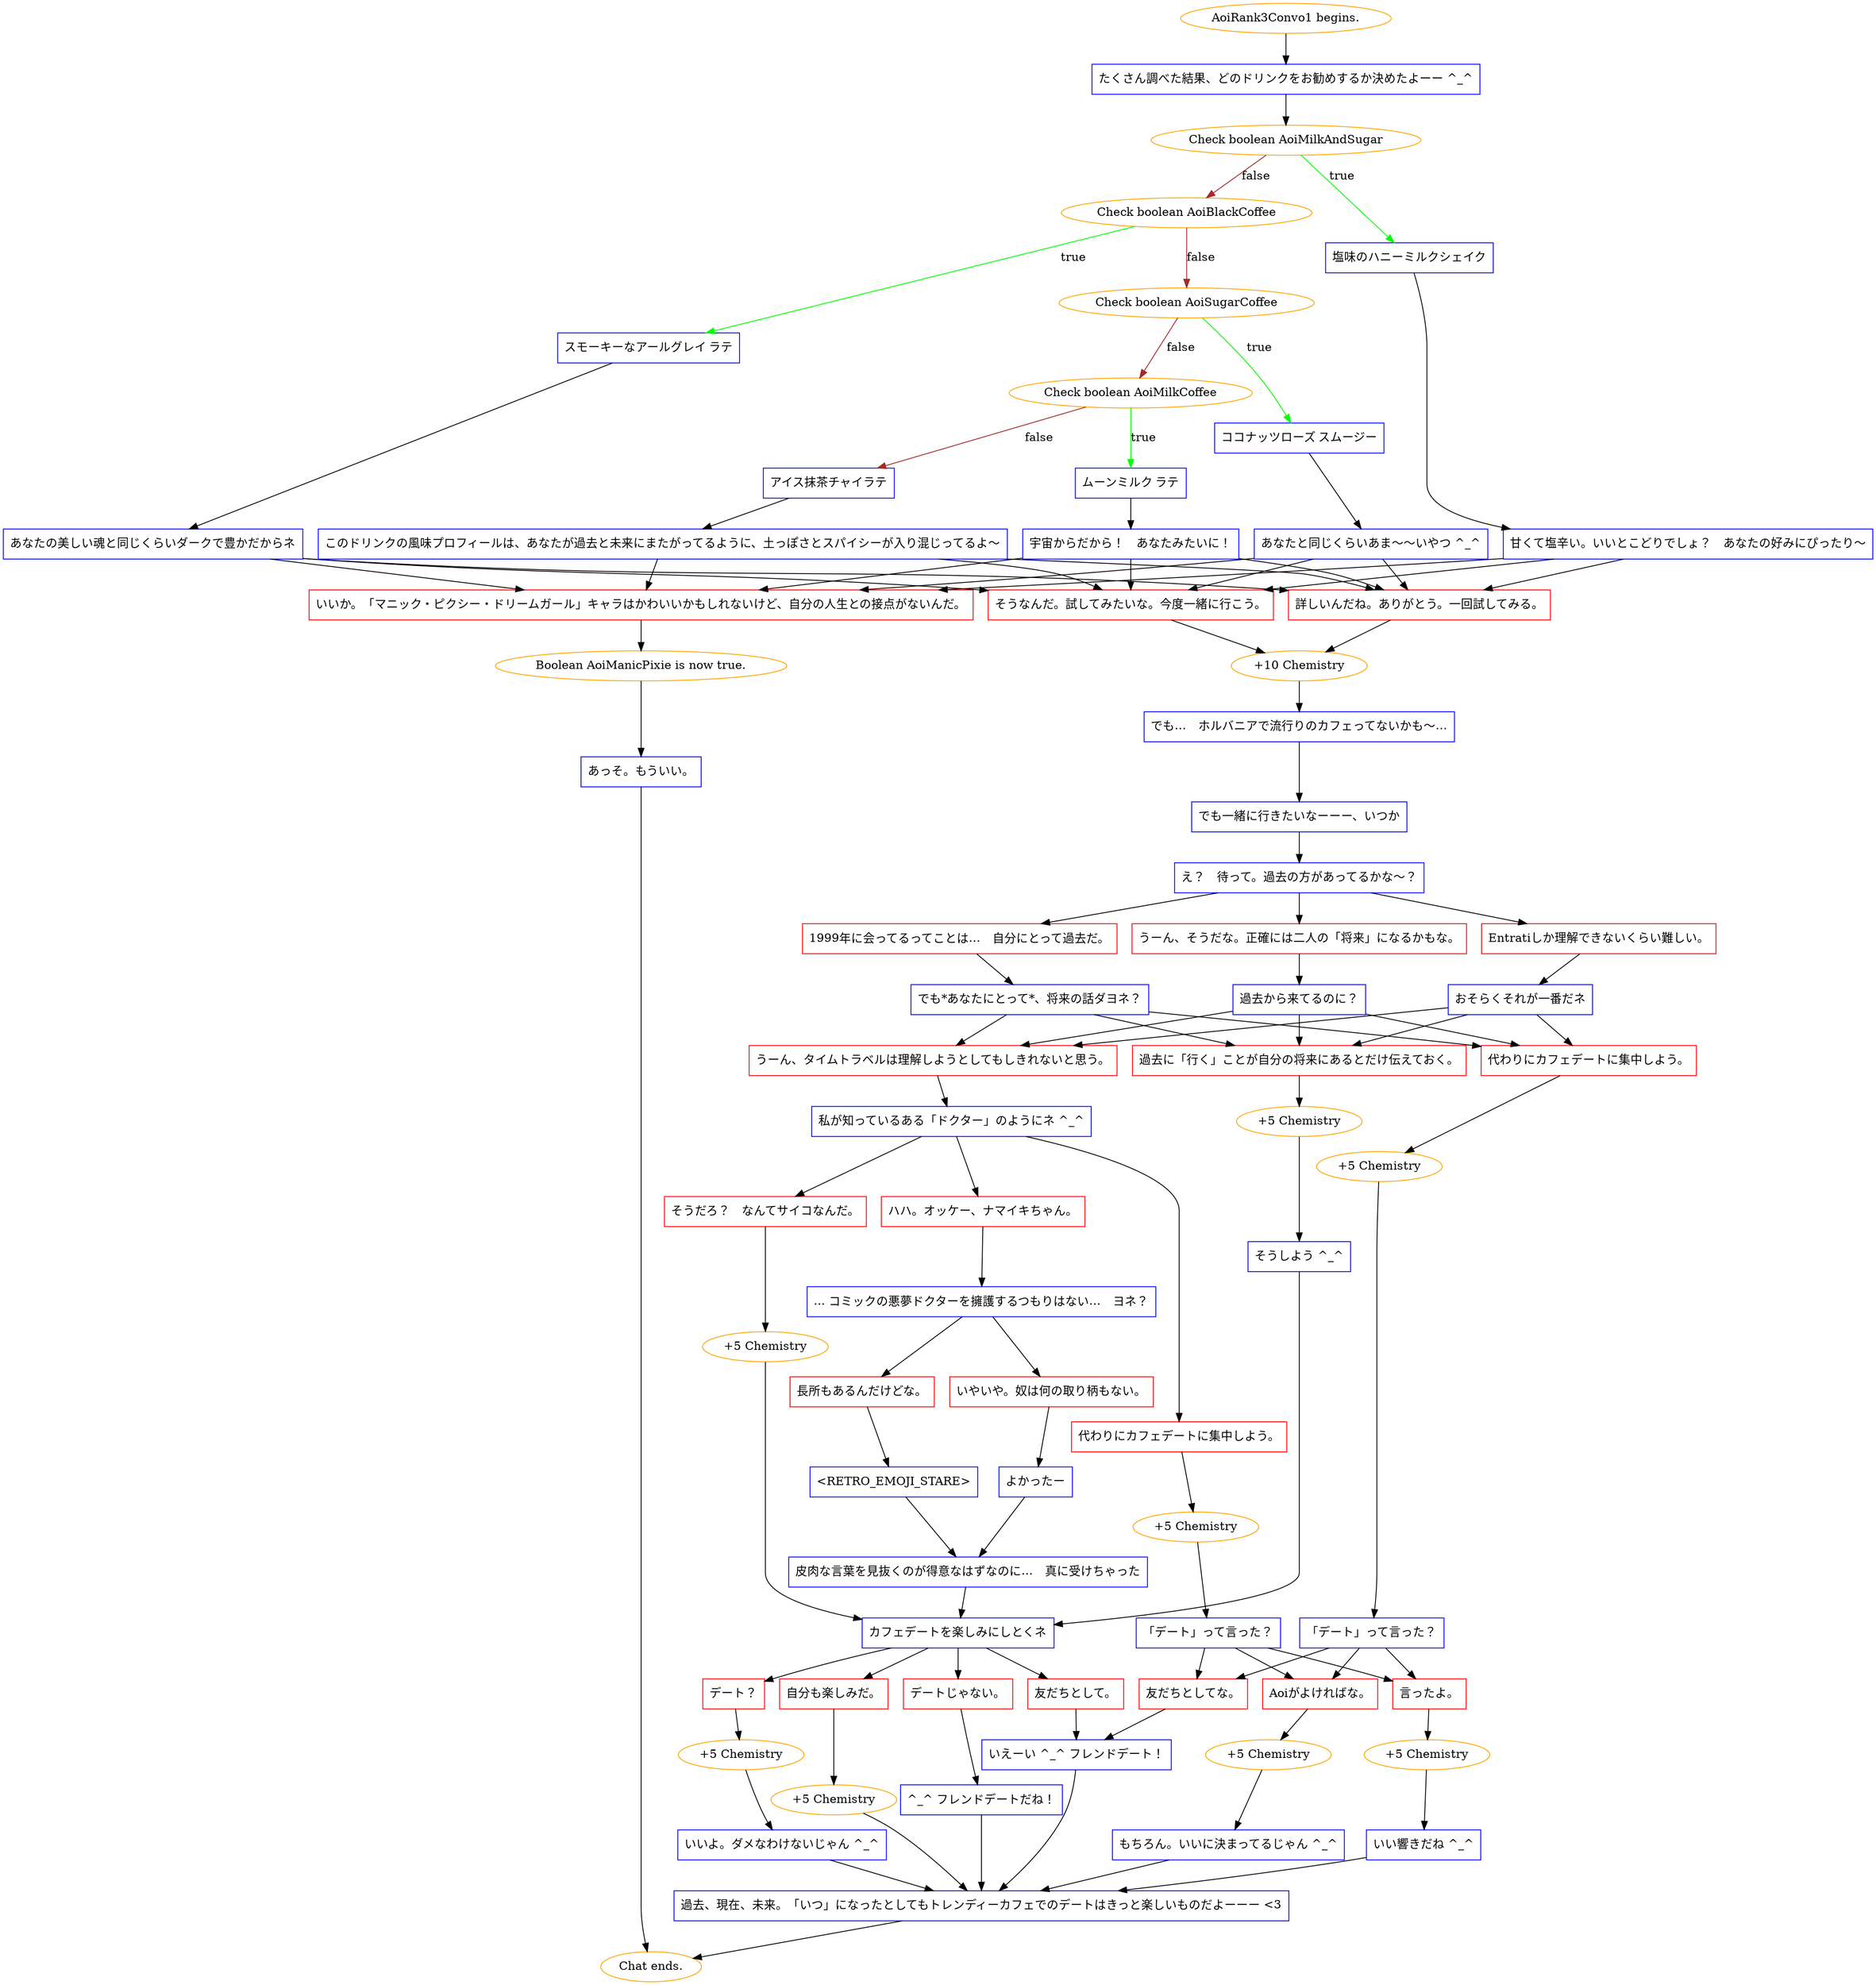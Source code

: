 digraph {
	"AoiRank3Convo1 begins." [color=orange];
		"AoiRank3Convo1 begins." -> j2874413317;
	j2874413317 [label="たくさん調べた結果、どのドリンクをお勧めするか決めたよーー ^_^",shape=box,color=blue];
		j2874413317 -> j2832275836;
	j2832275836 [label="Check boolean AoiMilkAndSugar",color=orange];
		j2832275836 -> j1369356236 [label=true,color=green];
		j2832275836 -> j2244232038 [label=false,color=brown];
	j1369356236 [label="塩味のハニーミルクシェイク",shape=box,color=blue];
		j1369356236 -> j3260988708;
	j2244232038 [label="Check boolean AoiBlackCoffee",color=orange];
		j2244232038 -> j1254031938 [label=true,color=green];
		j2244232038 -> j358257648 [label=false,color=brown];
	j3260988708 [label="甘くて塩辛い。いいとこどりでしょ？　あなたの好みにぴったり～",shape=box,color=blue];
		j3260988708 -> j4079239763;
		j3260988708 -> j1294460553;
		j3260988708 -> j2940802176;
	j1254031938 [label="スモーキーなアールグレイ ラテ",shape=box,color=blue];
		j1254031938 -> j70521930;
	j358257648 [label="Check boolean AoiSugarCoffee",color=orange];
		j358257648 -> j1766432594 [label=true,color=green];
		j358257648 -> j443038053 [label=false,color=brown];
	j4079239763 [label="詳しいんだね。ありがとう。一回試してみる。",shape=box,color=red];
		j4079239763 -> j1065329201;
	j1294460553 [label="そうなんだ。試してみたいな。今度一緒に行こう。",shape=box,color=red];
		j1294460553 -> j1065329201;
	j2940802176 [label="いいか。「マニック・ピクシー・ドリームガール」キャラはかわいいかもしれないけど、自分の人生との接点がないんだ。",shape=box,color=red];
		j2940802176 -> j79389044;
	j70521930 [label="あなたの美しい魂と同じくらいダークで豊かだからネ",shape=box,color=blue];
		j70521930 -> j4079239763;
		j70521930 -> j1294460553;
		j70521930 -> j2940802176;
	j1766432594 [label="ココナッツローズ スムージー",shape=box,color=blue];
		j1766432594 -> j3054316730;
	j443038053 [label="Check boolean AoiMilkCoffee",color=orange];
		j443038053 -> j1973666377 [label=true,color=green];
		j443038053 -> j1976880404 [label=false,color=brown];
	j1065329201 [label="+10 Chemistry",color=orange];
		j1065329201 -> j3469829797;
	j79389044 [label="Boolean AoiManicPixie is now true.",color=orange];
		j79389044 -> j2783923288;
	j3054316730 [label="あなたと同じくらいあま～～いやつ ^_^",shape=box,color=blue];
		j3054316730 -> j4079239763;
		j3054316730 -> j1294460553;
		j3054316730 -> j2940802176;
	j1973666377 [label="ムーンミルク ラテ",shape=box,color=blue];
		j1973666377 -> j1526634224;
	j1976880404 [label="アイス抹茶チャイラテ",shape=box,color=blue];
		j1976880404 -> j1386889214;
	j3469829797 [label="でも…　ホルバニアで流行りのカフェってないかも～…",shape=box,color=blue];
		j3469829797 -> j2355781227;
	j2783923288 [label="あっそ。もういい。",shape=box,color=blue];
		j2783923288 -> "Chat ends.";
	j1526634224 [label="宇宙からだから！　あなたみたいに！",shape=box,color=blue];
		j1526634224 -> j4079239763;
		j1526634224 -> j1294460553;
		j1526634224 -> j2940802176;
	j1386889214 [label="このドリンクの風味プロフィールは、あなたが過去と未来にまたがってるように、土っぽさとスパイシーが入り混じってるよ～",shape=box,color=blue];
		j1386889214 -> j4079239763;
		j1386889214 -> j1294460553;
		j1386889214 -> j2940802176;
	j2355781227 [label="でも一緒に行きたいなーーー、いつか",shape=box,color=blue];
		j2355781227 -> j3541101941;
	"Chat ends." [color=orange];
	j3541101941 [label="え？　待って。過去の方があってるかな～？",shape=box,color=blue];
		j3541101941 -> j2463522596;
		j3541101941 -> j1934342521;
		j3541101941 -> j2045610962;
	j2463522596 [label="1999年に会ってるってことは…　自分にとって過去だ。",shape=box,color=red];
		j2463522596 -> j1476623583;
	j1934342521 [label="うーん、そうだな。正確には二人の「将来」になるかもな。",shape=box,color=red];
		j1934342521 -> j1871051609;
	j2045610962 [label="Entratiしか理解できないくらい難しい。",shape=box,color=red];
		j2045610962 -> j2700176307;
	j1476623583 [label="でも*あなたにとって*、将来の話ダヨネ？",shape=box,color=blue];
		j1476623583 -> j2053730000;
		j1476623583 -> j3132216295;
		j1476623583 -> j3356775077;
	j1871051609 [label="過去から来てるのに？",shape=box,color=blue];
		j1871051609 -> j2053730000;
		j1871051609 -> j3132216295;
		j1871051609 -> j3356775077;
	j2700176307 [label="おそらくそれが一番だネ",shape=box,color=blue];
		j2700176307 -> j2053730000;
		j2700176307 -> j3132216295;
		j2700176307 -> j3356775077;
	j2053730000 [label="うーん、タイムトラベルは理解しようとしてもしきれないと思う。",shape=box,color=red];
		j2053730000 -> j3579976594;
	j3132216295 [label="過去に「行く」ことが自分の将来にあるとだけ伝えておく。",shape=box,color=red];
		j3132216295 -> j20475593;
	j3356775077 [label="代わりにカフェデートに集中しよう。",shape=box,color=red];
		j3356775077 -> j452556269;
	j3579976594 [label="私が知っているある「ドクター」のようにネ ^_^",shape=box,color=blue];
		j3579976594 -> j3428172464;
		j3579976594 -> j4190604505;
		j3579976594 -> j3519129766;
	j20475593 [label="+5 Chemistry",color=orange];
		j20475593 -> j2881472372;
	j452556269 [label="+5 Chemistry",color=orange];
		j452556269 -> j2095987243;
	j3428172464 [label="代わりにカフェデートに集中しよう。",shape=box,color=red];
		j3428172464 -> j2970426986;
	j4190604505 [label="ハハ。オッケー、ナマイキちゃん。",shape=box,color=red];
		j4190604505 -> j2836991515;
	j3519129766 [label="そうだろ？　なんてサイコなんだ。",shape=box,color=red];
		j3519129766 -> j2657812517;
	j2881472372 [label="そうしよう ^_^",shape=box,color=blue];
		j2881472372 -> j1253171636;
	j2095987243 [label="「デート」って言った？",shape=box,color=blue];
		j2095987243 -> j818761127;
		j2095987243 -> j1120270567;
		j2095987243 -> j3822633399;
	j2970426986 [label="+5 Chemistry",color=orange];
		j2970426986 -> j4051650437;
	j2836991515 [label="... コミックの悪夢ドクターを擁護するつもりはない…　ヨネ？",shape=box,color=blue];
		j2836991515 -> j3827006060;
		j2836991515 -> j1497342077;
	j2657812517 [label="+5 Chemistry",color=orange];
		j2657812517 -> j1253171636;
	j1253171636 [label="カフェデートを楽しみにしとくネ",shape=box,color=blue];
		j1253171636 -> j795455426;
		j1253171636 -> j2610331164;
		j1253171636 -> j2436265583;
		j1253171636 -> j3297874355;
	j818761127 [label="言ったよ。",shape=box,color=red];
		j818761127 -> j3499885929;
	j1120270567 [label="友だちとしてな。",shape=box,color=red];
		j1120270567 -> j1603127352;
	j3822633399 [label="Aoiがよければな。",shape=box,color=red];
		j3822633399 -> j3036063972;
	j4051650437 [label="「デート」って言った？",shape=box,color=blue];
		j4051650437 -> j818761127;
		j4051650437 -> j1120270567;
		j4051650437 -> j3822633399;
	j3827006060 [label="長所もあるんだけどな。",shape=box,color=red];
		j3827006060 -> j2934558420;
	j1497342077 [label="いやいや。奴は何の取り柄もない。",shape=box,color=red];
		j1497342077 -> j1030441110;
	j795455426 [label="自分も楽しみだ。",shape=box,color=red];
		j795455426 -> j3977856562;
	j2610331164 [label="デート？",shape=box,color=red];
		j2610331164 -> j2922660194;
	j2436265583 [label="デートじゃない。",shape=box,color=red];
		j2436265583 -> j3149883851;
	j3297874355 [label="友だちとして。",shape=box,color=red];
		j3297874355 -> j1603127352;
	j3499885929 [label="+5 Chemistry",color=orange];
		j3499885929 -> j803219762;
	j1603127352 [label="いえーい ^_^ フレンドデート！",shape=box,color=blue];
		j1603127352 -> j2222119261;
	j3036063972 [label="+5 Chemistry",color=orange];
		j3036063972 -> j275950888;
	j2934558420 [label="<RETRO_EMOJI_STARE>",shape=box,color=blue];
		j2934558420 -> j2025260013;
	j1030441110 [label="よかったー",shape=box,color=blue];
		j1030441110 -> j2025260013;
	j3977856562 [label="+5 Chemistry",color=orange];
		j3977856562 -> j2222119261;
	j2922660194 [label="+5 Chemistry",color=orange];
		j2922660194 -> j1983023317;
	j3149883851 [label="^_^ フレンドデートだね！",shape=box,color=blue];
		j3149883851 -> j2222119261;
	j803219762 [label="いい響きだね ^_^",shape=box,color=blue];
		j803219762 -> j2222119261;
	j2222119261 [label="過去、現在、未来。「いつ」になったとしてもトレンディーカフェでのデートはきっと楽しいものだよーーー <3",shape=box,color=blue];
		j2222119261 -> "Chat ends.";
	j275950888 [label="もちろん。いいに決まってるじゃん ^_^",shape=box,color=blue];
		j275950888 -> j2222119261;
	j2025260013 [label="皮肉な言葉を見抜くのが得意なはずなのに…　真に受けちゃった",shape=box,color=blue];
		j2025260013 -> j1253171636;
	j1983023317 [label="いいよ。ダメなわけないじゃん ^_^",shape=box,color=blue];
		j1983023317 -> j2222119261;
}